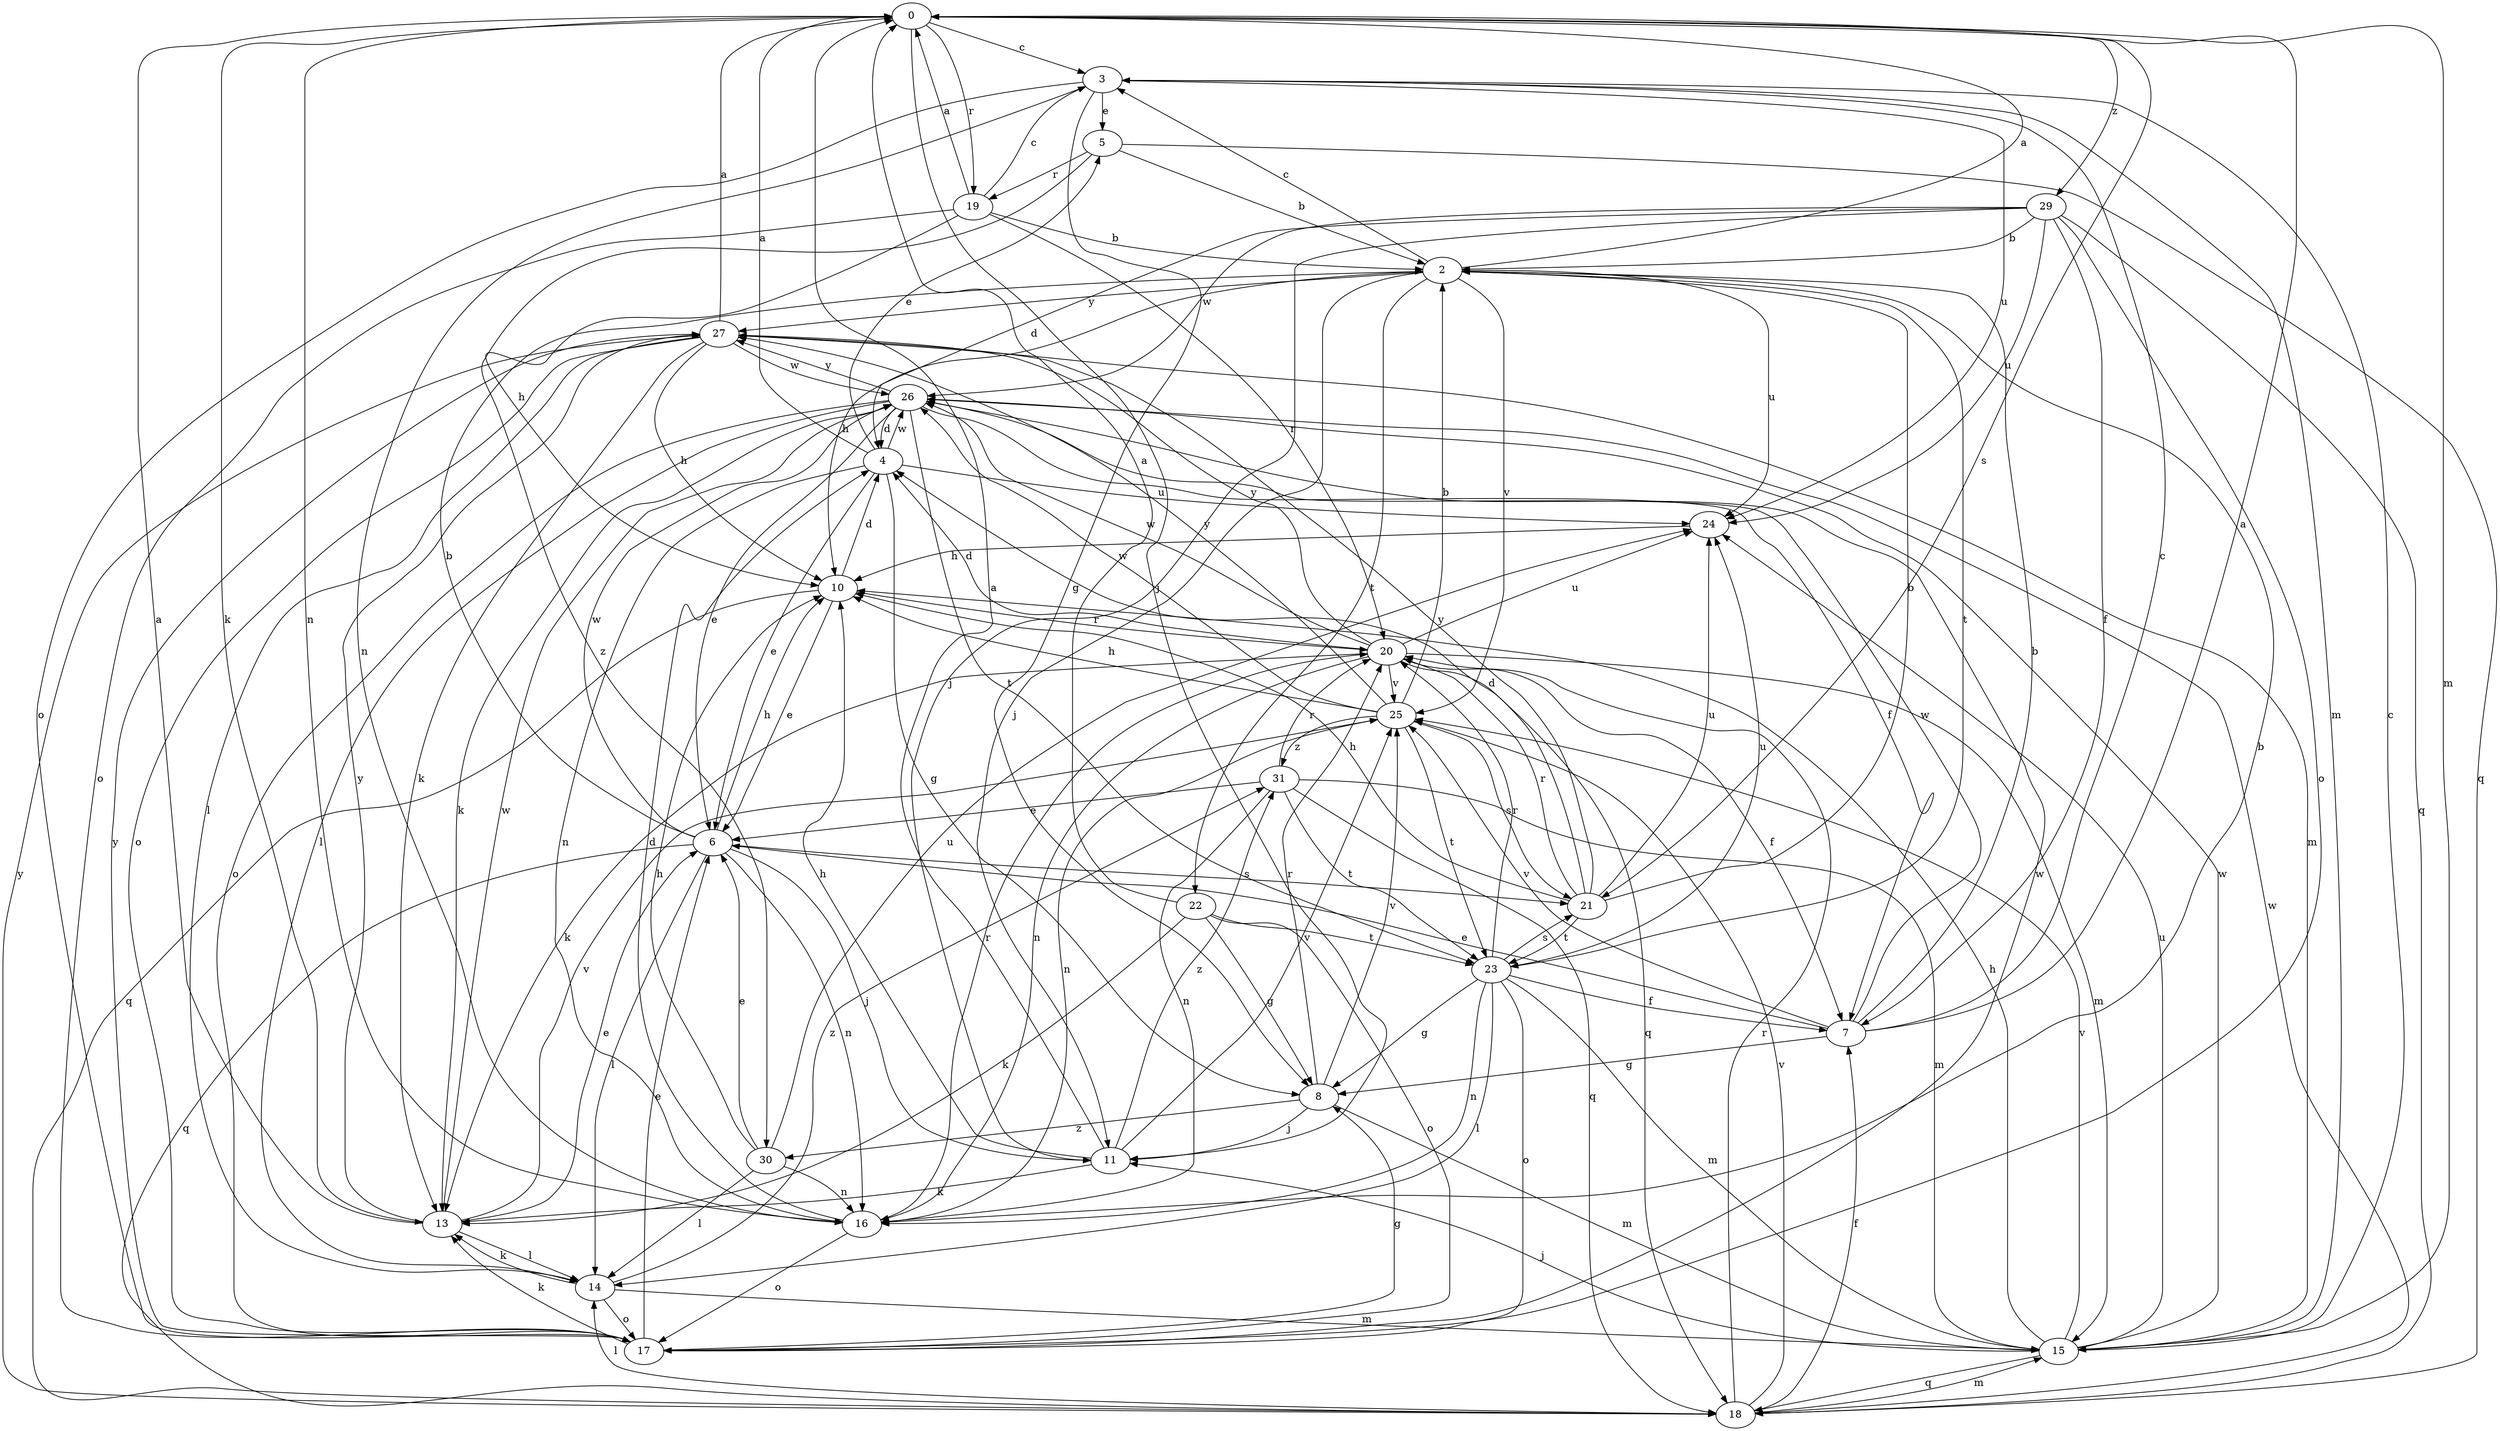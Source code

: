 strict digraph  {
0;
2;
3;
4;
5;
6;
7;
8;
10;
11;
13;
14;
15;
16;
17;
18;
19;
20;
21;
22;
23;
24;
25;
26;
27;
29;
30;
31;
0 -> 3  [label=c];
0 -> 11  [label=j];
0 -> 13  [label=k];
0 -> 15  [label=m];
0 -> 16  [label=n];
0 -> 19  [label=r];
0 -> 21  [label=s];
0 -> 29  [label=z];
2 -> 0  [label=a];
2 -> 3  [label=c];
2 -> 10  [label=h];
2 -> 11  [label=j];
2 -> 22  [label=t];
2 -> 23  [label=t];
2 -> 24  [label=u];
2 -> 25  [label=v];
2 -> 27  [label=y];
3 -> 5  [label=e];
3 -> 8  [label=g];
3 -> 15  [label=m];
3 -> 16  [label=n];
3 -> 17  [label=o];
3 -> 24  [label=u];
4 -> 0  [label=a];
4 -> 5  [label=e];
4 -> 6  [label=e];
4 -> 8  [label=g];
4 -> 16  [label=n];
4 -> 24  [label=u];
4 -> 26  [label=w];
5 -> 2  [label=b];
5 -> 18  [label=q];
5 -> 19  [label=r];
5 -> 30  [label=z];
6 -> 2  [label=b];
6 -> 10  [label=h];
6 -> 11  [label=j];
6 -> 14  [label=l];
6 -> 16  [label=n];
6 -> 18  [label=q];
6 -> 21  [label=s];
6 -> 26  [label=w];
7 -> 0  [label=a];
7 -> 2  [label=b];
7 -> 3  [label=c];
7 -> 6  [label=e];
7 -> 8  [label=g];
7 -> 25  [label=v];
7 -> 26  [label=w];
8 -> 11  [label=j];
8 -> 15  [label=m];
8 -> 20  [label=r];
8 -> 25  [label=v];
8 -> 30  [label=z];
10 -> 4  [label=d];
10 -> 6  [label=e];
10 -> 18  [label=q];
10 -> 20  [label=r];
11 -> 0  [label=a];
11 -> 10  [label=h];
11 -> 13  [label=k];
11 -> 25  [label=v];
11 -> 31  [label=z];
13 -> 0  [label=a];
13 -> 6  [label=e];
13 -> 14  [label=l];
13 -> 25  [label=v];
13 -> 26  [label=w];
13 -> 27  [label=y];
14 -> 13  [label=k];
14 -> 15  [label=m];
14 -> 17  [label=o];
14 -> 31  [label=z];
15 -> 3  [label=c];
15 -> 10  [label=h];
15 -> 11  [label=j];
15 -> 18  [label=q];
15 -> 24  [label=u];
15 -> 25  [label=v];
15 -> 26  [label=w];
16 -> 2  [label=b];
16 -> 4  [label=d];
16 -> 17  [label=o];
16 -> 20  [label=r];
17 -> 6  [label=e];
17 -> 8  [label=g];
17 -> 13  [label=k];
17 -> 26  [label=w];
17 -> 27  [label=y];
18 -> 7  [label=f];
18 -> 14  [label=l];
18 -> 15  [label=m];
18 -> 20  [label=r];
18 -> 25  [label=v];
18 -> 26  [label=w];
18 -> 27  [label=y];
19 -> 0  [label=a];
19 -> 2  [label=b];
19 -> 3  [label=c];
19 -> 10  [label=h];
19 -> 17  [label=o];
19 -> 20  [label=r];
20 -> 4  [label=d];
20 -> 7  [label=f];
20 -> 13  [label=k];
20 -> 15  [label=m];
20 -> 16  [label=n];
20 -> 18  [label=q];
20 -> 24  [label=u];
20 -> 25  [label=v];
20 -> 26  [label=w];
20 -> 27  [label=y];
21 -> 2  [label=b];
21 -> 4  [label=d];
21 -> 10  [label=h];
21 -> 20  [label=r];
21 -> 23  [label=t];
21 -> 24  [label=u];
21 -> 27  [label=y];
22 -> 0  [label=a];
22 -> 8  [label=g];
22 -> 13  [label=k];
22 -> 17  [label=o];
22 -> 23  [label=t];
23 -> 7  [label=f];
23 -> 8  [label=g];
23 -> 14  [label=l];
23 -> 15  [label=m];
23 -> 16  [label=n];
23 -> 17  [label=o];
23 -> 20  [label=r];
23 -> 21  [label=s];
23 -> 24  [label=u];
24 -> 10  [label=h];
25 -> 2  [label=b];
25 -> 10  [label=h];
25 -> 16  [label=n];
25 -> 21  [label=s];
25 -> 23  [label=t];
25 -> 26  [label=w];
25 -> 27  [label=y];
25 -> 31  [label=z];
26 -> 4  [label=d];
26 -> 6  [label=e];
26 -> 7  [label=f];
26 -> 13  [label=k];
26 -> 14  [label=l];
26 -> 17  [label=o];
26 -> 23  [label=t];
26 -> 27  [label=y];
27 -> 0  [label=a];
27 -> 10  [label=h];
27 -> 13  [label=k];
27 -> 14  [label=l];
27 -> 15  [label=m];
27 -> 17  [label=o];
27 -> 26  [label=w];
29 -> 2  [label=b];
29 -> 4  [label=d];
29 -> 7  [label=f];
29 -> 11  [label=j];
29 -> 17  [label=o];
29 -> 18  [label=q];
29 -> 24  [label=u];
29 -> 26  [label=w];
30 -> 6  [label=e];
30 -> 10  [label=h];
30 -> 14  [label=l];
30 -> 16  [label=n];
30 -> 24  [label=u];
31 -> 6  [label=e];
31 -> 15  [label=m];
31 -> 16  [label=n];
31 -> 18  [label=q];
31 -> 20  [label=r];
31 -> 23  [label=t];
}

